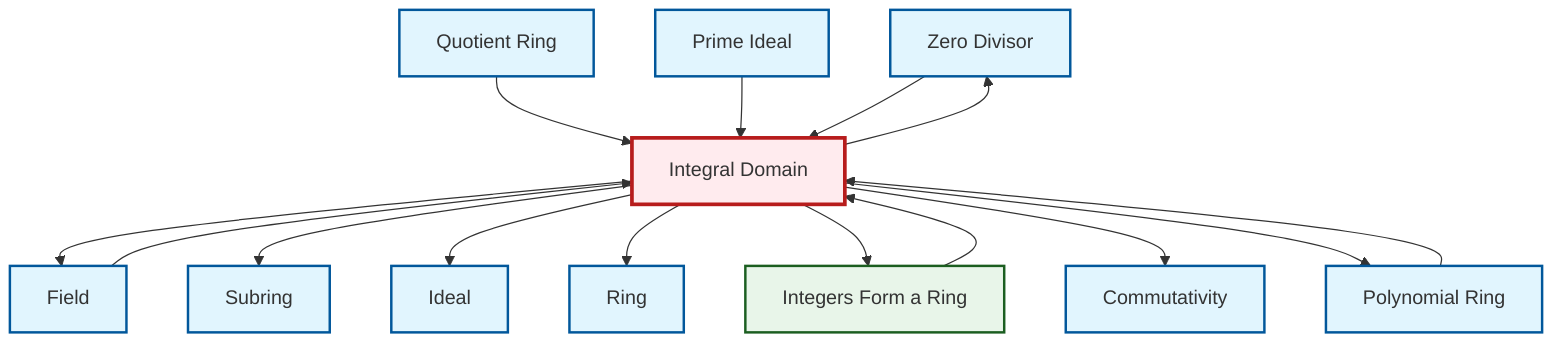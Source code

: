 graph TD
    classDef definition fill:#e1f5fe,stroke:#01579b,stroke-width:2px
    classDef theorem fill:#f3e5f5,stroke:#4a148c,stroke-width:2px
    classDef axiom fill:#fff3e0,stroke:#e65100,stroke-width:2px
    classDef example fill:#e8f5e9,stroke:#1b5e20,stroke-width:2px
    classDef current fill:#ffebee,stroke:#b71c1c,stroke-width:3px
    def-zero-divisor["Zero Divisor"]:::definition
    def-subring["Subring"]:::definition
    def-polynomial-ring["Polynomial Ring"]:::definition
    def-ring["Ring"]:::definition
    def-field["Field"]:::definition
    def-ideal["Ideal"]:::definition
    def-prime-ideal["Prime Ideal"]:::definition
    def-integral-domain["Integral Domain"]:::definition
    ex-integers-ring["Integers Form a Ring"]:::example
    def-quotient-ring["Quotient Ring"]:::definition
    def-commutativity["Commutativity"]:::definition
    def-integral-domain --> def-field
    def-integral-domain --> def-subring
    ex-integers-ring --> def-integral-domain
    def-integral-domain --> def-ideal
    def-polynomial-ring --> def-integral-domain
    def-quotient-ring --> def-integral-domain
    def-integral-domain --> def-zero-divisor
    def-prime-ideal --> def-integral-domain
    def-zero-divisor --> def-integral-domain
    def-integral-domain --> def-ring
    def-integral-domain --> ex-integers-ring
    def-integral-domain --> def-commutativity
    def-field --> def-integral-domain
    def-integral-domain --> def-polynomial-ring
    class def-integral-domain current